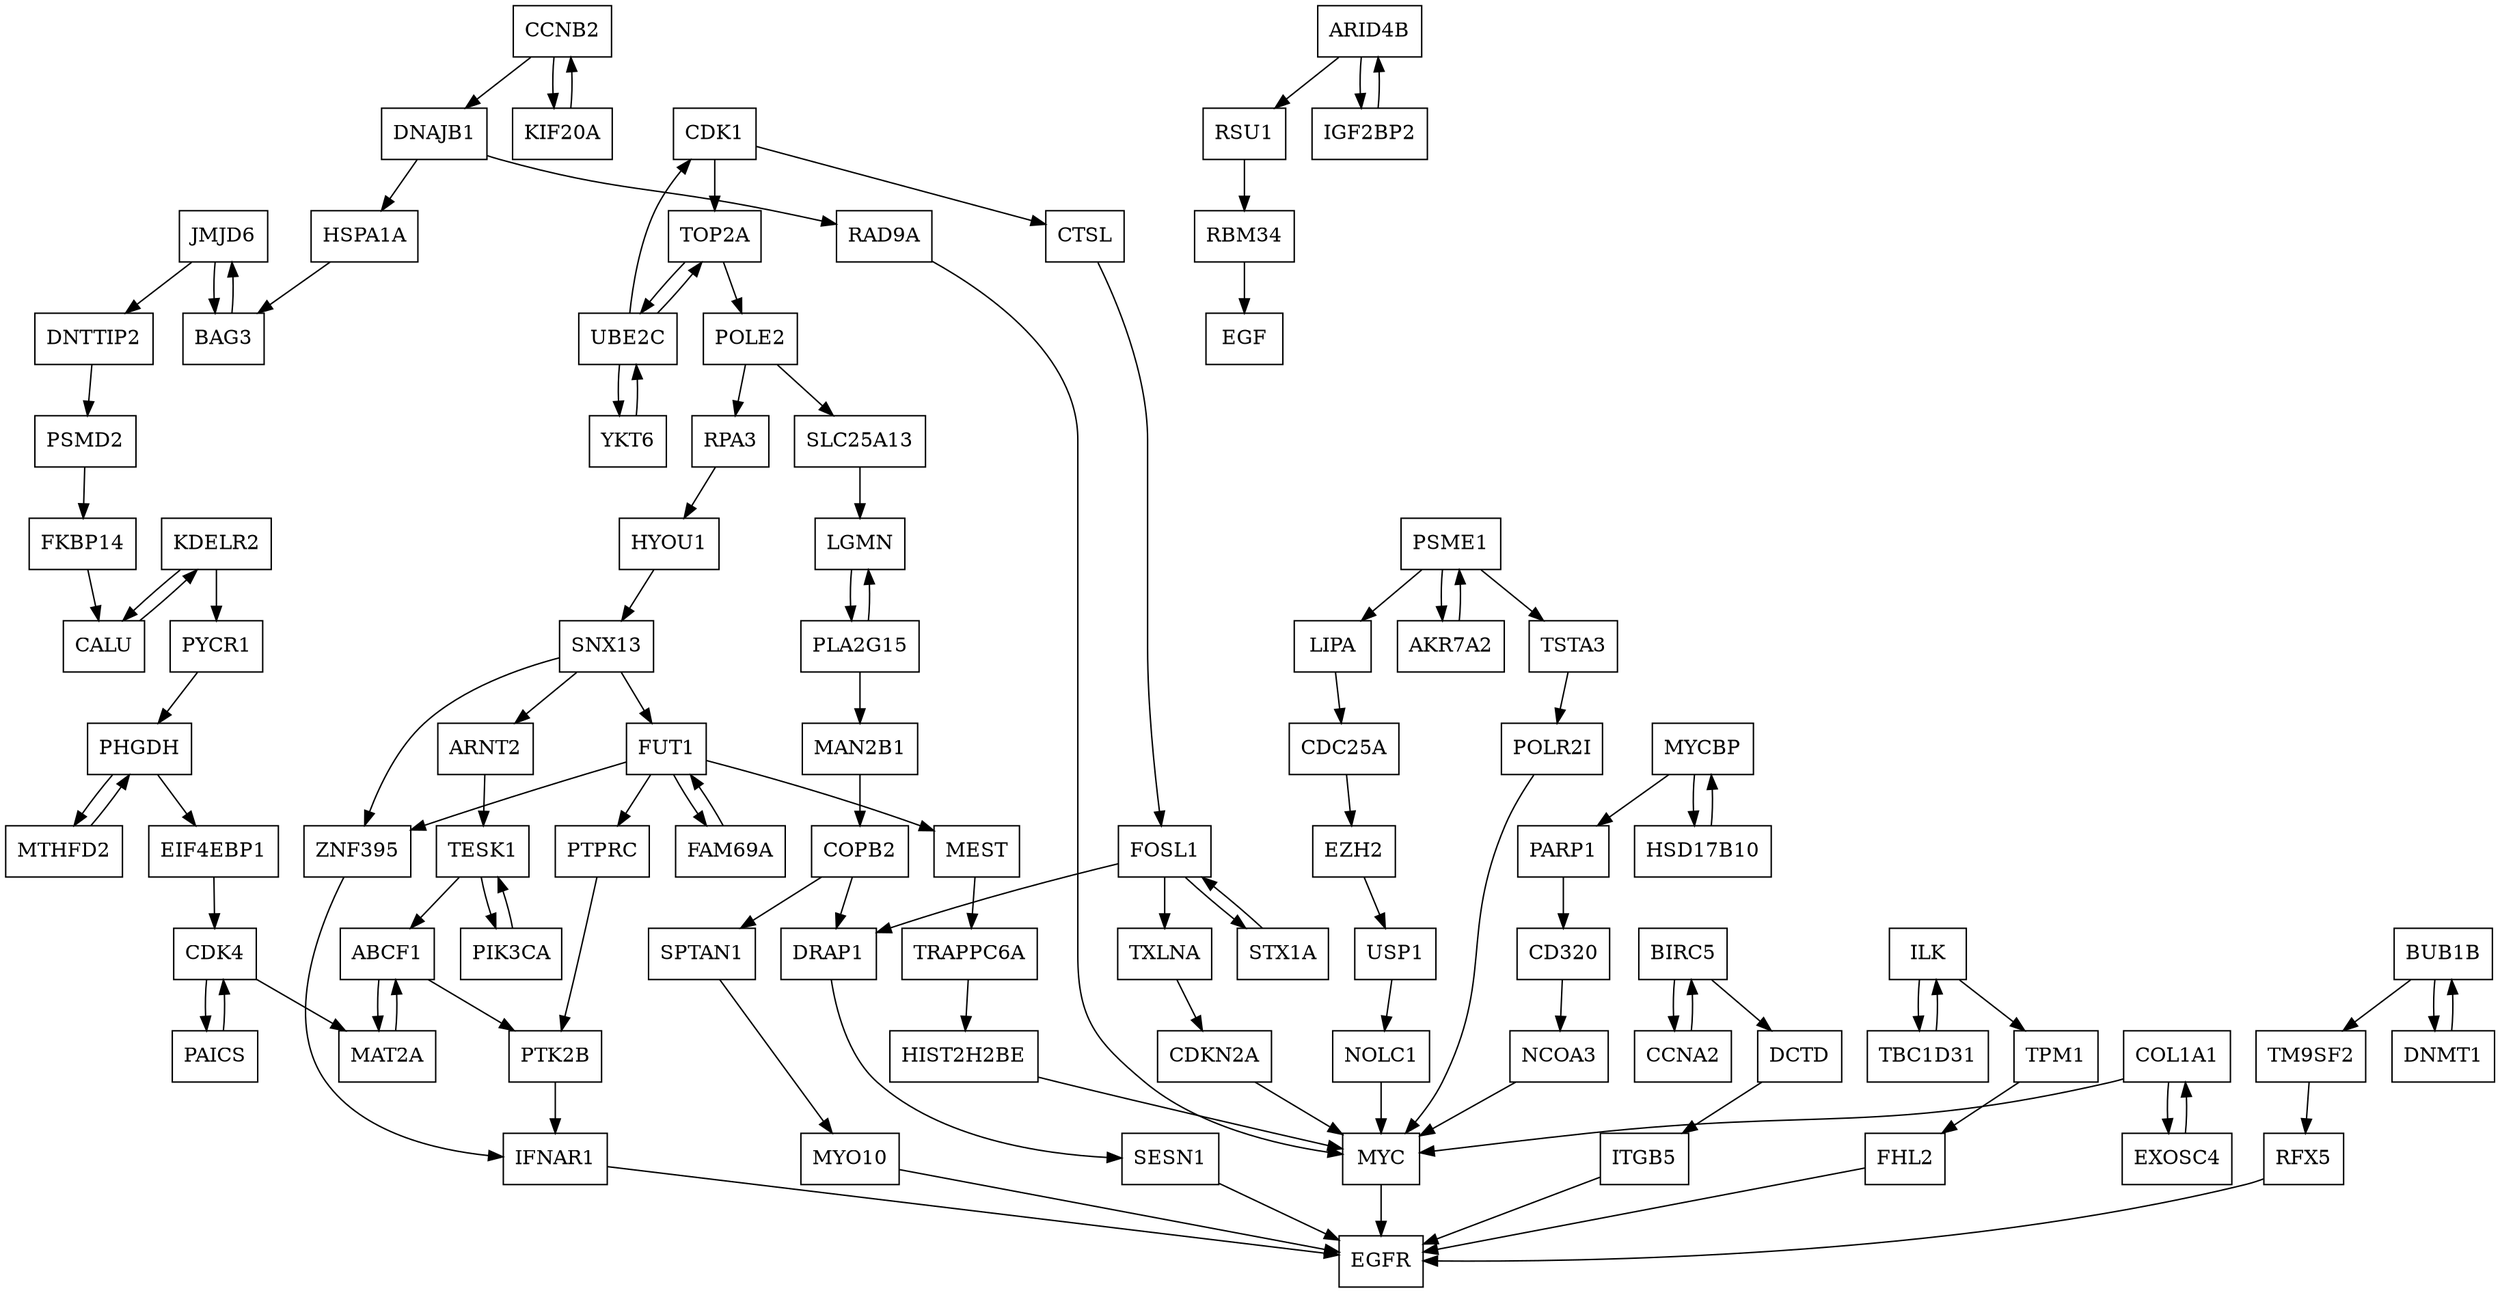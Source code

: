 digraph {
	graph [bb="0,0,0,0"];
	node [label="\N",
		shape=box
	];
	IFNAR1 -> EGFR;
	ZNF395 -> IFNAR1;
	SNX13 -> ZNF395;
	SNX13 -> FUT1;
	SNX13 -> ARNT2;
	HYOU1 -> SNX13;
	RPA3 -> HYOU1;
	POLE2 -> RPA3;
	POLE2 -> SLC25A13;
	TOP2A -> POLE2;
	TOP2A -> UBE2C;
	UBE2C -> TOP2A;
	UBE2C -> YKT6;
	UBE2C -> CDK1;
	MYC -> EGFR;
	HIST2H2BE -> MYC;
	TRAPPC6A -> HIST2H2BE;
	MEST -> TRAPPC6A;
	FUT1 -> ZNF395;
	FUT1 -> MEST;
	FUT1 -> FAM69A;
	FUT1 -> PTPRC;
	YKT6 -> UBE2C;
	CDK1 -> TOP2A;
	CDK1 -> CTSL;
	COL1A1 -> MYC;
	COL1A1 -> EXOSC4;
	EXOSC4 -> COL1A1;
	FAM69A -> FUT1;
	PTK2B -> IFNAR1;
	PTPRC -> PTK2B;
	ABCF1 -> PTK2B;
	ABCF1 -> MAT2A;
	MAT2A -> ABCF1;
	TESK1 -> ABCF1;
	TESK1 -> PIK3CA;
	PIK3CA -> TESK1;
	ARNT2 -> TESK1;
	CDK4 -> MAT2A;
	CDK4 -> PAICS;
	PAICS -> CDK4;
	EIF4EBP1 -> CDK4;
	PHGDH -> EIF4EBP1;
	PHGDH -> MTHFD2;
	MTHFD2 -> PHGDH;
	PYCR1 -> PHGDH;
	KDELR2 -> PYCR1;
	KDELR2 -> CALU;
	CALU -> KDELR2;
	RBM34 -> EGF;
	RSU1 -> RBM34;
	ARID4B -> RSU1;
	ARID4B -> IGF2BP2;
	IGF2BP2 -> ARID4B;
	MYO10 -> EGFR;
	SPTAN1 -> MYO10;
	COPB2 -> SPTAN1;
	COPB2 -> DRAP1;
	MAN2B1 -> COPB2;
	PLA2G15 -> MAN2B1;
	PLA2G15 -> LGMN;
	LGMN -> PLA2G15;
	SESN1 -> EGFR;
	DRAP1 -> SESN1;
	FOSL1 -> DRAP1;
	FOSL1 -> STX1A;
	FOSL1 -> TXLNA;
	STX1A -> FOSL1;
	ITGB5 -> EGFR;
	DCTD -> ITGB5;
	BIRC5 -> DCTD;
	BIRC5 -> CCNA2;
	CCNA2 -> BIRC5;
	FHL2 -> EGFR;
	TPM1 -> FHL2;
	ILK -> TPM1;
	ILK -> TBC1D31;
	TBC1D31 -> ILK;
	RFX5 -> EGFR;
	TM9SF2 -> RFX5;
	BUB1B -> TM9SF2;
	BUB1B -> DNMT1;
	DNMT1 -> BUB1B;
	CTSL -> FOSL1;
	SLC25A13 -> LGMN;
	FKBP14 -> CALU;
	PSMD2 -> FKBP14;
	DNTTIP2 -> PSMD2;
	JMJD6 -> DNTTIP2;
	JMJD6 -> BAG3;
	BAG3 -> JMJD6;
	HSPA1A -> BAG3;
	DNAJB1 -> HSPA1A;
	DNAJB1 -> RAD9A;
	CCNB2 -> DNAJB1;
	CCNB2 -> KIF20A;
	KIF20A -> CCNB2;
	CDKN2A -> MYC;
	TXLNA -> CDKN2A;
	NOLC1 -> MYC;
	USP1 -> NOLC1;
	EZH2 -> USP1;
	CDC25A -> EZH2;
	LIPA -> CDC25A;
	PSME1 -> LIPA;
	PSME1 -> AKR7A2;
	PSME1 -> TSTA3;
	AKR7A2 -> PSME1;
	RAD9A -> MYC;
	NCOA3 -> MYC;
	CD320 -> NCOA3;
	PARP1 -> CD320;
	MYCBP -> PARP1;
	MYCBP -> HSD17B10;
	HSD17B10 -> MYCBP;
	POLR2I -> MYC;
	TSTA3 -> POLR2I;
}

